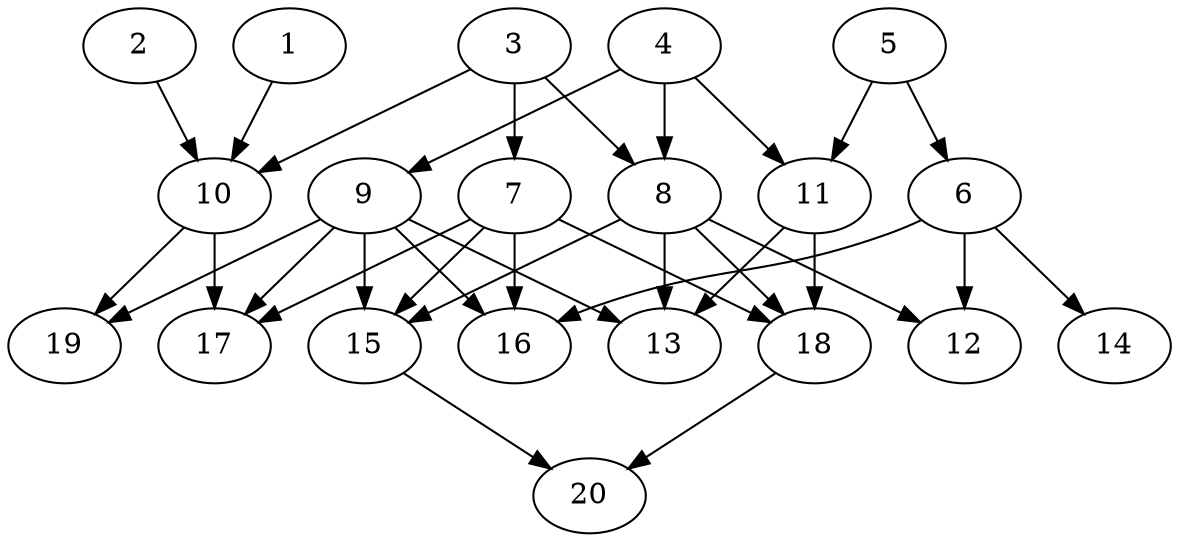 // DAG automatically generated by daggen at Wed Jul 24 21:27:05 2019
// ./daggen --dot -n 20 --ccr 0.3 --fat 0.7 --regular 0.5 --density 0.5 --mindata 5242880 --maxdata 52428800 
digraph G {
  1 [size="28620800", alpha="0.11", expect_size="8586240"] 
  1 -> 10 [size ="8586240"]
  2 [size="110158507", alpha="0.13", expect_size="33047552"] 
  2 -> 10 [size ="33047552"]
  3 [size="67304107", alpha="0.17", expect_size="20191232"] 
  3 -> 7 [size ="20191232"]
  3 -> 8 [size ="20191232"]
  3 -> 10 [size ="20191232"]
  4 [size="123234987", alpha="0.09", expect_size="36970496"] 
  4 -> 8 [size ="36970496"]
  4 -> 9 [size ="36970496"]
  4 -> 11 [size ="36970496"]
  5 [size="138141013", alpha="0.18", expect_size="41442304"] 
  5 -> 6 [size ="41442304"]
  5 -> 11 [size ="41442304"]
  6 [size="88784213", alpha="0.04", expect_size="26635264"] 
  6 -> 12 [size ="26635264"]
  6 -> 14 [size ="26635264"]
  6 -> 16 [size ="26635264"]
  7 [size="161508693", alpha="0.11", expect_size="48452608"] 
  7 -> 15 [size ="48452608"]
  7 -> 16 [size ="48452608"]
  7 -> 17 [size ="48452608"]
  7 -> 18 [size ="48452608"]
  8 [size="49097387", alpha="0.09", expect_size="14729216"] 
  8 -> 12 [size ="14729216"]
  8 -> 13 [size ="14729216"]
  8 -> 15 [size ="14729216"]
  8 -> 18 [size ="14729216"]
  9 [size="96600747", alpha="0.10", expect_size="28980224"] 
  9 -> 13 [size ="28980224"]
  9 -> 15 [size ="28980224"]
  9 -> 16 [size ="28980224"]
  9 -> 17 [size ="28980224"]
  9 -> 19 [size ="28980224"]
  10 [size="129252693", alpha="0.02", expect_size="38775808"] 
  10 -> 17 [size ="38775808"]
  10 -> 19 [size ="38775808"]
  11 [size="56070827", alpha="0.09", expect_size="16821248"] 
  11 -> 13 [size ="16821248"]
  11 -> 18 [size ="16821248"]
  12 [size="140550827", alpha="0.20", expect_size="42165248"] 
  13 [size="87552000", alpha="0.13", expect_size="26265600"] 
  14 [size="62115840", alpha="0.10", expect_size="18634752"] 
  15 [size="131068587", alpha="0.03", expect_size="39320576"] 
  15 -> 20 [size ="39320576"]
  16 [size="111482880", alpha="0.19", expect_size="33444864"] 
  17 [size="144906240", alpha="0.20", expect_size="43471872"] 
  18 [size="70621867", alpha="0.09", expect_size="21186560"] 
  18 -> 20 [size ="21186560"]
  19 [size="143267840", alpha="0.01", expect_size="42980352"] 
  20 [size="68075520", alpha="0.18", expect_size="20422656"] 
}
